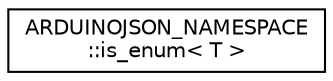 digraph "Graphical Class Hierarchy"
{
 // LATEX_PDF_SIZE
  edge [fontname="Helvetica",fontsize="10",labelfontname="Helvetica",labelfontsize="10"];
  node [fontname="Helvetica",fontsize="10",shape=record];
  rankdir="LR";
  Node0 [label="ARDUINOJSON_NAMESPACE\l::is_enum\< T \>",height=0.2,width=0.4,color="black", fillcolor="white", style="filled",URL="$structARDUINOJSON__NAMESPACE_1_1is__enum.html",tooltip=" "];
}
